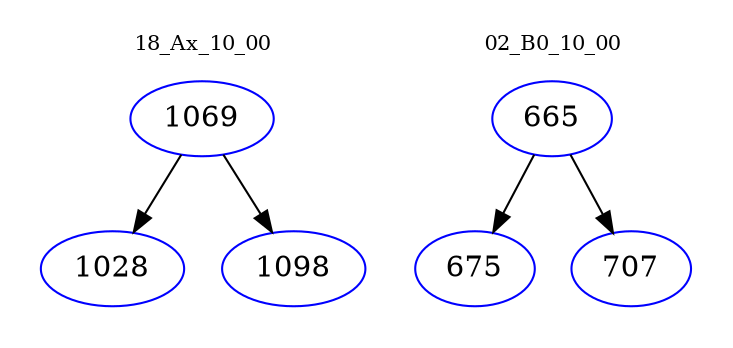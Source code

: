 digraph{
subgraph cluster_0 {
color = white
label = "18_Ax_10_00";
fontsize=10;
T0_1069 [label="1069", color="blue"]
T0_1069 -> T0_1028 [color="black"]
T0_1028 [label="1028", color="blue"]
T0_1069 -> T0_1098 [color="black"]
T0_1098 [label="1098", color="blue"]
}
subgraph cluster_1 {
color = white
label = "02_B0_10_00";
fontsize=10;
T1_665 [label="665", color="blue"]
T1_665 -> T1_675 [color="black"]
T1_675 [label="675", color="blue"]
T1_665 -> T1_707 [color="black"]
T1_707 [label="707", color="blue"]
}
}
